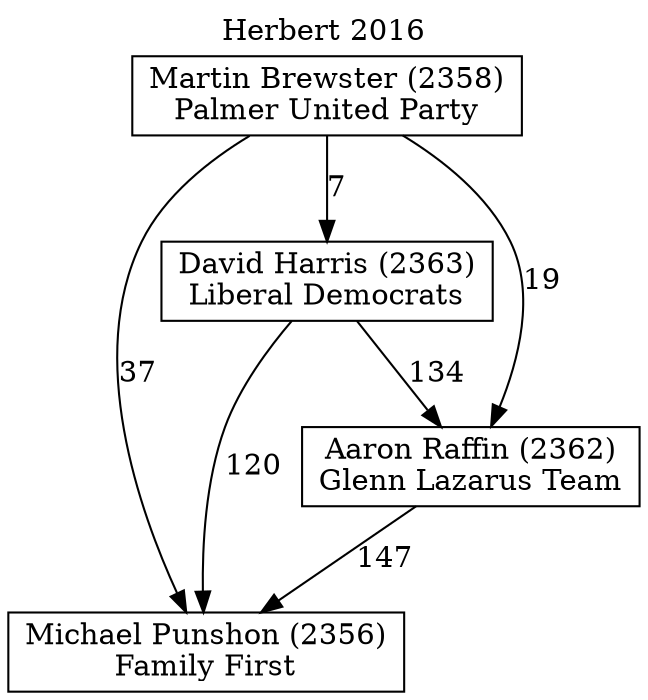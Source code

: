 // House preference flow
digraph "Michael Punshon (2356)_Herbert_2016" {
	graph [label="Herbert 2016" labelloc=t mclimit=10]
	node [shape=box]
	"Michael Punshon (2356)" [label="Michael Punshon (2356)
Family First"]
	"Martin Brewster (2358)" [label="Martin Brewster (2358)
Palmer United Party"]
	"David Harris (2363)" [label="David Harris (2363)
Liberal Democrats"]
	"Aaron Raffin (2362)" [label="Aaron Raffin (2362)
Glenn Lazarus Team"]
	"Martin Brewster (2358)" -> "Aaron Raffin (2362)" [label=19]
	"David Harris (2363)" -> "Aaron Raffin (2362)" [label=134]
	"Aaron Raffin (2362)" -> "Michael Punshon (2356)" [label=147]
	"Martin Brewster (2358)" -> "Michael Punshon (2356)" [label=37]
	"David Harris (2363)" -> "Michael Punshon (2356)" [label=120]
	"Martin Brewster (2358)" -> "David Harris (2363)" [label=7]
}
